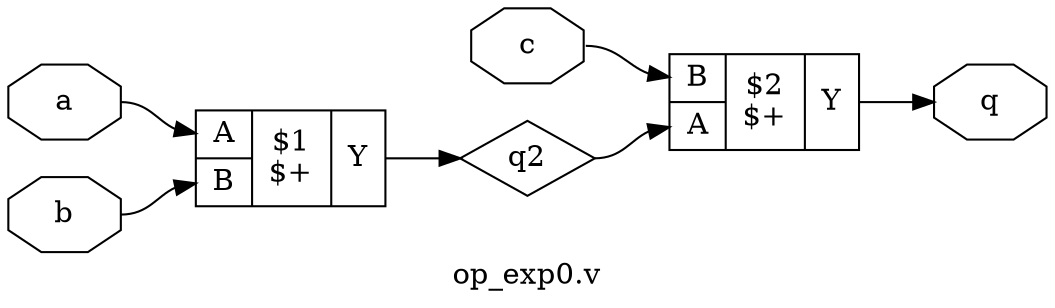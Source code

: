 digraph "op_exp0.v" {
label="op_exp0.v";
rankdir="LR";
remincross=true;
n1 [ shape=octagon, label="a",color="Black",frontcolor="Black"];
n2 [ shape=octagon, label="b",color="Black",frontcolor="Black"];
n4 [ shape=octagon, label="c",color="Black",frontcolor="Black"];
n5 [ shape=octagon, label="q",color="Black",frontcolor="Black"];
n3 [ shape=diamond, label="q2",color="Black",frontcolor="Black"];
c9 [ shape=record, label="{{<p6> A|<p7> B}|$1\n$+|{<p8> Y}}", ];
n1:e -> c9:p6:w[color="Black",frontcolor="Black"];
n2:e -> c9:p7:w[color="Black",frontcolor="Black"];
c9:p8:e -> n3:w[color="Black",frontcolor="Black"];
c10 [ shape=record, label="{{<p7> B|<p6> A}|$2\n$+|{<p8> Y}}", ];
n4:e -> c10:p7:w[color="Black",frontcolor="Black"];
c10:p8:e -> n5:w[color="Black",frontcolor="Black"];
n3:e -> c10:p6:w[color="Black",frontcolor="Black"];
}
